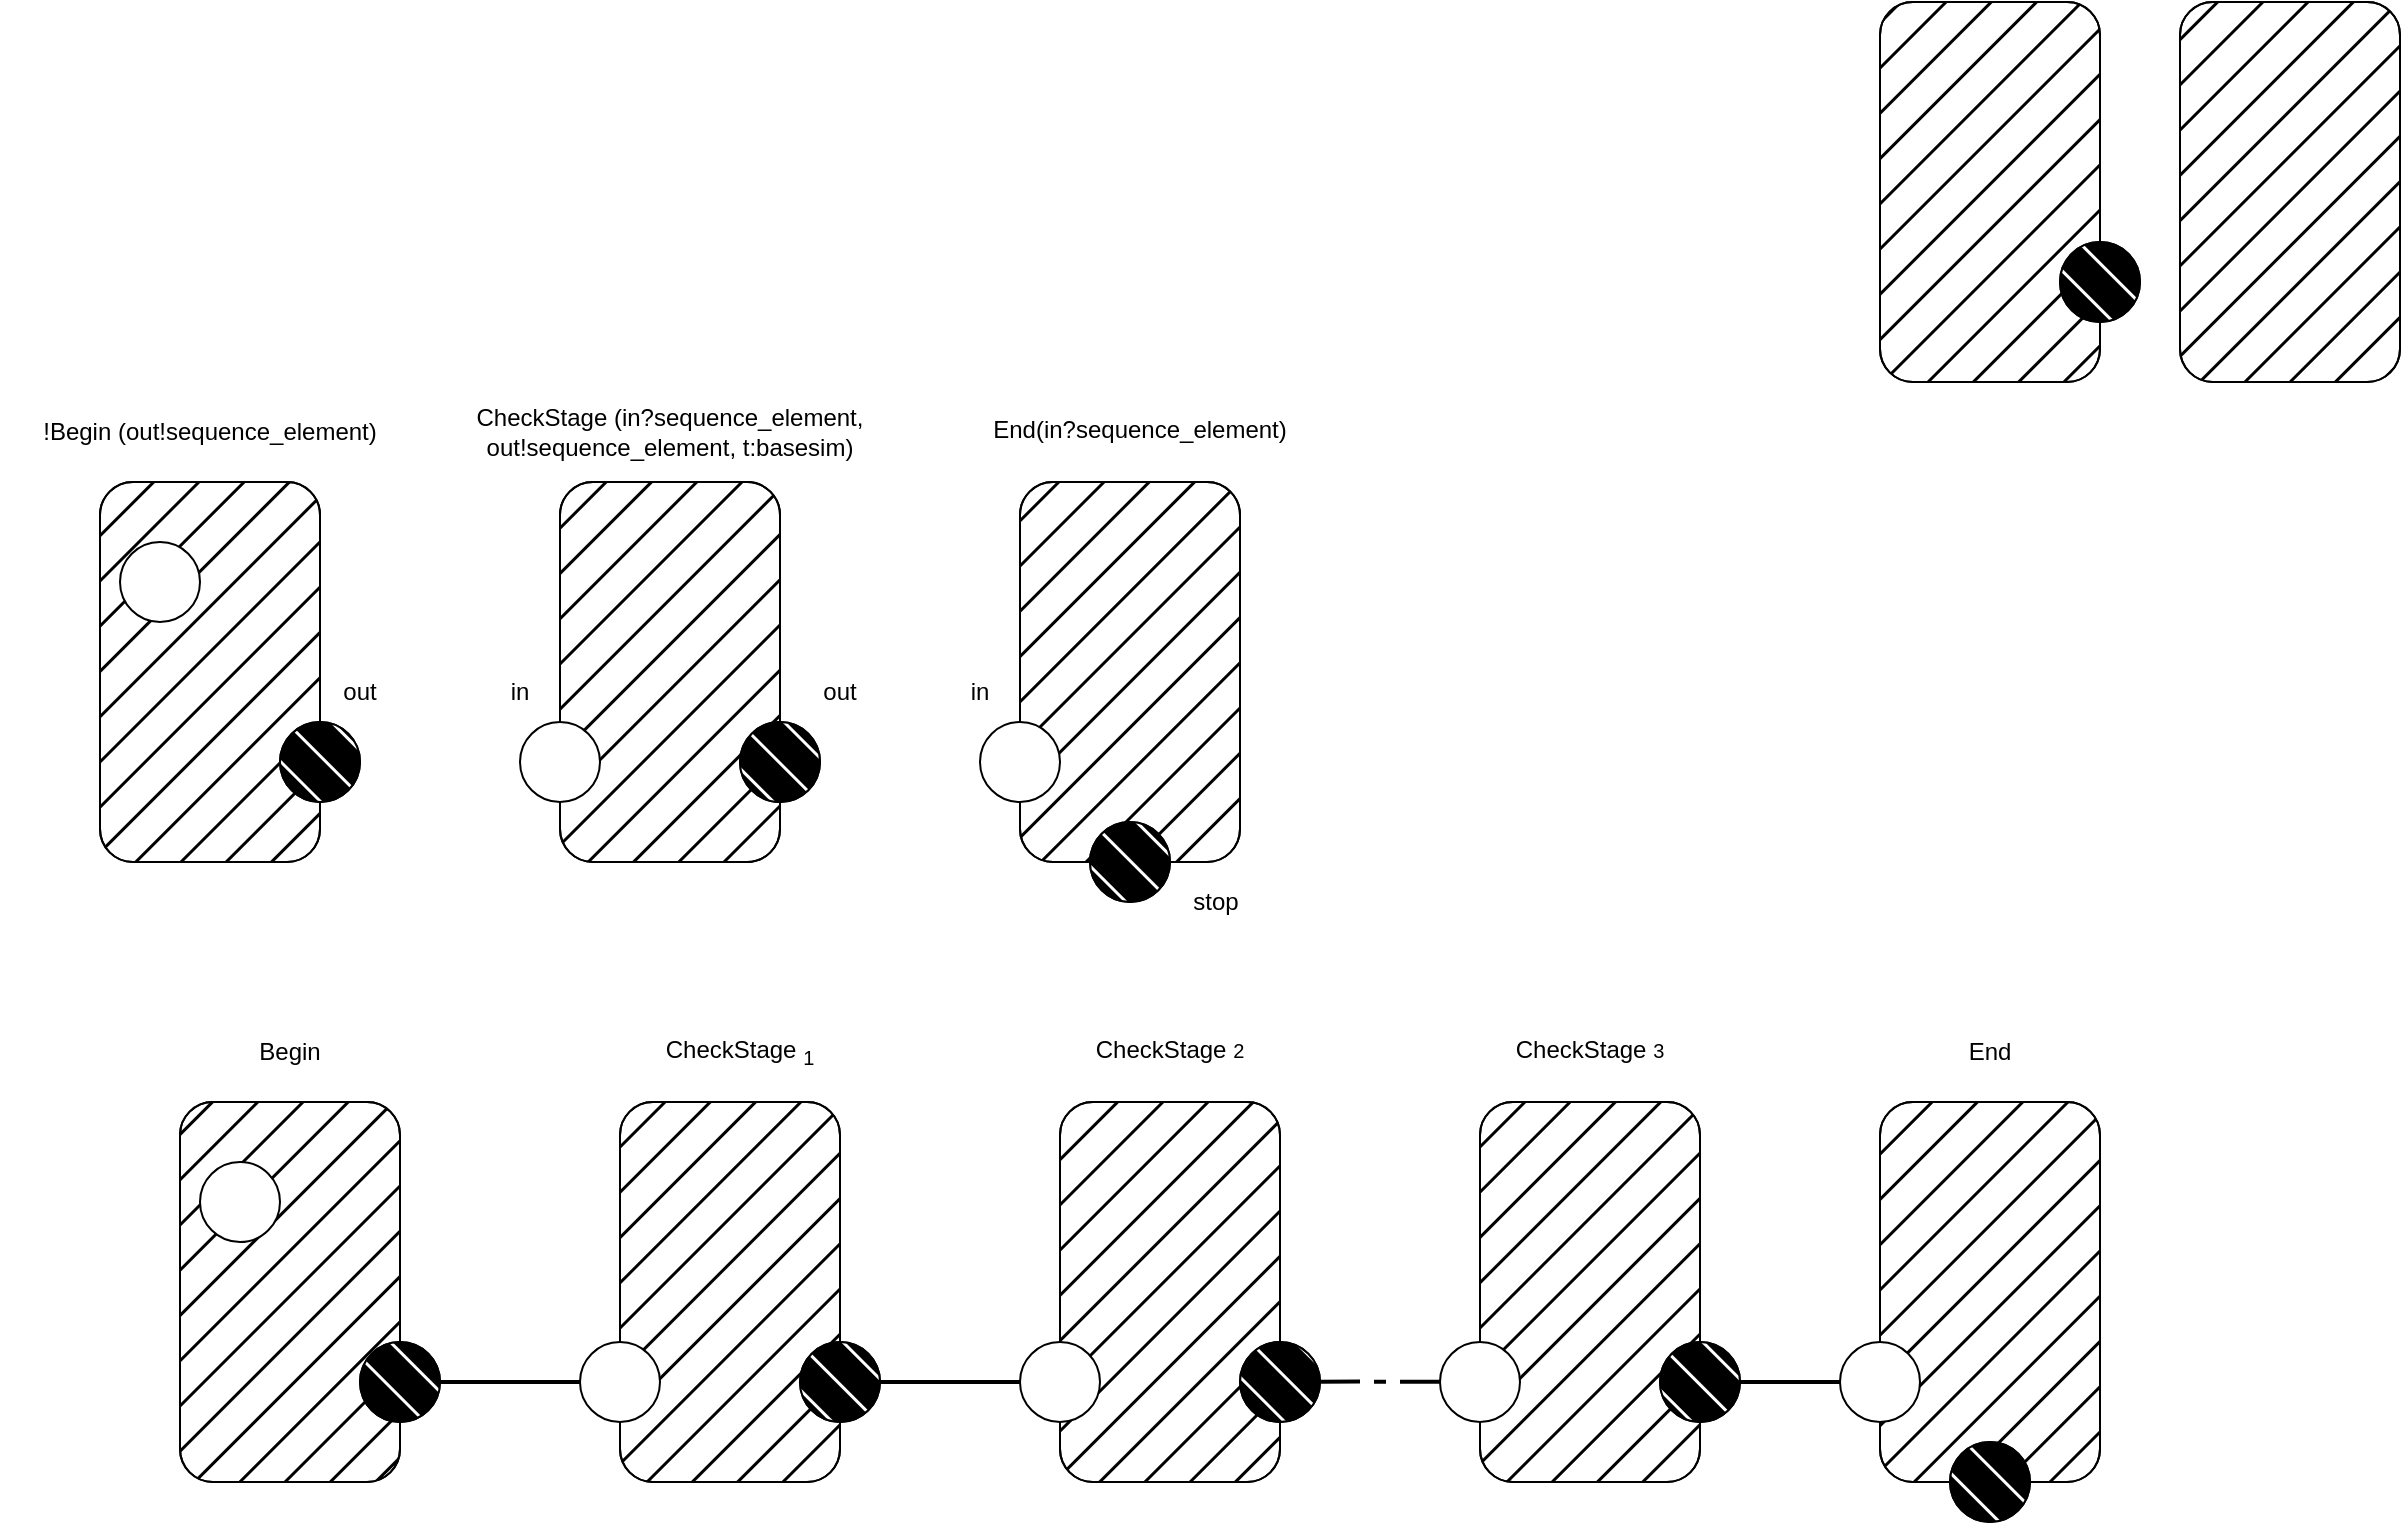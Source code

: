 <mxfile version="23.1.7" type="device">
  <diagram name="Страница — 1" id="KL_sczqNKTBtZ7C0Chw6">
    <mxGraphModel dx="1434" dy="784" grid="1" gridSize="10" guides="1" tooltips="1" connect="1" arrows="1" fold="1" page="1" pageScale="1" pageWidth="827" pageHeight="1169" math="0" shadow="0">
      <root>
        <mxCell id="0" />
        <mxCell id="1" parent="0" />
        <mxCell id="7-1S0OzysIVDJsEuhTjP-3" value="" style="group" vertex="1" connectable="0" parent="1">
          <mxGeometry x="60" y="300" width="160" height="190" as="geometry" />
        </mxCell>
        <mxCell id="7-1S0OzysIVDJsEuhTjP-1" value="" style="rounded=1;whiteSpace=wrap;html=1;fillStyle=auto;" vertex="1" parent="7-1S0OzysIVDJsEuhTjP-3">
          <mxGeometry width="110" height="190" as="geometry" />
        </mxCell>
        <mxCell id="7-1S0OzysIVDJsEuhTjP-2" value="" style="rounded=1;whiteSpace=wrap;html=1;fillStyle=hatch;fillColor=#000000;" vertex="1" parent="7-1S0OzysIVDJsEuhTjP-3">
          <mxGeometry width="110" height="190" as="geometry" />
        </mxCell>
        <mxCell id="7-1S0OzysIVDJsEuhTjP-19" value="" style="ellipse;whiteSpace=wrap;html=1;aspect=fixed;" vertex="1" parent="7-1S0OzysIVDJsEuhTjP-3">
          <mxGeometry x="10" y="30" width="40" height="40" as="geometry" />
        </mxCell>
        <mxCell id="7-1S0OzysIVDJsEuhTjP-26" value="" style="group" vertex="1" connectable="0" parent="7-1S0OzysIVDJsEuhTjP-3">
          <mxGeometry x="90" y="120" width="40" height="40" as="geometry" />
        </mxCell>
        <mxCell id="7-1S0OzysIVDJsEuhTjP-24" value="" style="ellipse;whiteSpace=wrap;html=1;aspect=fixed;fillColor=#000000;" vertex="1" parent="7-1S0OzysIVDJsEuhTjP-26">
          <mxGeometry width="40" height="40" as="geometry" />
        </mxCell>
        <mxCell id="7-1S0OzysIVDJsEuhTjP-25" value="" style="ellipse;whiteSpace=wrap;html=1;aspect=fixed;fillColor=#FFFFFF;fillStyle=hatch;rotation=-90;" vertex="1" parent="7-1S0OzysIVDJsEuhTjP-26">
          <mxGeometry width="40" height="40" as="geometry" />
        </mxCell>
        <mxCell id="7-1S0OzysIVDJsEuhTjP-42" value="out" style="text;html=1;align=center;verticalAlign=middle;whiteSpace=wrap;rounded=0;" vertex="1" parent="7-1S0OzysIVDJsEuhTjP-3">
          <mxGeometry x="100" y="90" width="60" height="30" as="geometry" />
        </mxCell>
        <mxCell id="7-1S0OzysIVDJsEuhTjP-4" value="" style="group" vertex="1" connectable="0" parent="1">
          <mxGeometry x="290" y="300" width="110" height="190" as="geometry" />
        </mxCell>
        <mxCell id="7-1S0OzysIVDJsEuhTjP-5" value="" style="rounded=1;whiteSpace=wrap;html=1;fillStyle=auto;" vertex="1" parent="7-1S0OzysIVDJsEuhTjP-4">
          <mxGeometry width="110" height="190" as="geometry" />
        </mxCell>
        <mxCell id="7-1S0OzysIVDJsEuhTjP-6" value="" style="rounded=1;whiteSpace=wrap;html=1;fillStyle=hatch;fillColor=#000000;" vertex="1" parent="7-1S0OzysIVDJsEuhTjP-4">
          <mxGeometry width="110" height="190" as="geometry" />
        </mxCell>
        <mxCell id="7-1S0OzysIVDJsEuhTjP-7" value="" style="group" vertex="1" connectable="0" parent="1">
          <mxGeometry x="520" y="300" width="130" height="220" as="geometry" />
        </mxCell>
        <mxCell id="7-1S0OzysIVDJsEuhTjP-8" value="" style="rounded=1;whiteSpace=wrap;html=1;fillStyle=auto;" vertex="1" parent="7-1S0OzysIVDJsEuhTjP-7">
          <mxGeometry width="110" height="190" as="geometry" />
        </mxCell>
        <mxCell id="7-1S0OzysIVDJsEuhTjP-9" value="" style="rounded=1;whiteSpace=wrap;html=1;fillStyle=hatch;fillColor=#000000;" vertex="1" parent="7-1S0OzysIVDJsEuhTjP-7">
          <mxGeometry width="110" height="190" as="geometry" />
        </mxCell>
        <mxCell id="7-1S0OzysIVDJsEuhTjP-38" value="" style="ellipse;whiteSpace=wrap;html=1;aspect=fixed;" vertex="1" parent="7-1S0OzysIVDJsEuhTjP-7">
          <mxGeometry x="-20" y="120" width="40" height="40" as="geometry" />
        </mxCell>
        <mxCell id="7-1S0OzysIVDJsEuhTjP-30" value="" style="group" vertex="1" connectable="0" parent="7-1S0OzysIVDJsEuhTjP-7">
          <mxGeometry x="35" y="170" width="40" height="40" as="geometry" />
        </mxCell>
        <mxCell id="7-1S0OzysIVDJsEuhTjP-31" value="" style="ellipse;whiteSpace=wrap;html=1;aspect=fixed;fillColor=#000000;" vertex="1" parent="7-1S0OzysIVDJsEuhTjP-30">
          <mxGeometry width="40" height="40" as="geometry" />
        </mxCell>
        <mxCell id="7-1S0OzysIVDJsEuhTjP-32" value="" style="ellipse;whiteSpace=wrap;html=1;aspect=fixed;fillColor=#FFFFFF;fillStyle=hatch;rotation=-90;" vertex="1" parent="7-1S0OzysIVDJsEuhTjP-30">
          <mxGeometry width="40" height="40" as="geometry" />
        </mxCell>
        <mxCell id="7-1S0OzysIVDJsEuhTjP-107" value="stop" style="text;html=1;align=center;verticalAlign=middle;whiteSpace=wrap;rounded=0;" vertex="1" parent="7-1S0OzysIVDJsEuhTjP-7">
          <mxGeometry x="68" y="195" width="60" height="30" as="geometry" />
        </mxCell>
        <mxCell id="7-1S0OzysIVDJsEuhTjP-10" value="" style="group" vertex="1" connectable="0" parent="1">
          <mxGeometry x="950" y="60" width="130" height="190" as="geometry" />
        </mxCell>
        <mxCell id="7-1S0OzysIVDJsEuhTjP-11" value="" style="rounded=1;whiteSpace=wrap;html=1;fillStyle=auto;" vertex="1" parent="7-1S0OzysIVDJsEuhTjP-10">
          <mxGeometry width="110" height="190" as="geometry" />
        </mxCell>
        <mxCell id="7-1S0OzysIVDJsEuhTjP-12" value="" style="rounded=1;whiteSpace=wrap;html=1;fillStyle=hatch;fillColor=#000000;" vertex="1" parent="7-1S0OzysIVDJsEuhTjP-10">
          <mxGeometry width="110" height="190" as="geometry" />
        </mxCell>
        <mxCell id="7-1S0OzysIVDJsEuhTjP-33" value="" style="group" vertex="1" connectable="0" parent="7-1S0OzysIVDJsEuhTjP-10">
          <mxGeometry x="90" y="120" width="40" height="40" as="geometry" />
        </mxCell>
        <mxCell id="7-1S0OzysIVDJsEuhTjP-34" value="" style="ellipse;whiteSpace=wrap;html=1;aspect=fixed;fillColor=#000000;" vertex="1" parent="7-1S0OzysIVDJsEuhTjP-33">
          <mxGeometry width="40" height="40" as="geometry" />
        </mxCell>
        <mxCell id="7-1S0OzysIVDJsEuhTjP-35" value="" style="ellipse;whiteSpace=wrap;html=1;aspect=fixed;fillColor=#FFFFFF;fillStyle=hatch;rotation=-90;" vertex="1" parent="7-1S0OzysIVDJsEuhTjP-33">
          <mxGeometry width="40" height="40" as="geometry" />
        </mxCell>
        <mxCell id="7-1S0OzysIVDJsEuhTjP-13" value="" style="group" vertex="1" connectable="0" parent="1">
          <mxGeometry x="1100" y="60" width="110" height="190" as="geometry" />
        </mxCell>
        <mxCell id="7-1S0OzysIVDJsEuhTjP-14" value="" style="rounded=1;whiteSpace=wrap;html=1;fillStyle=auto;" vertex="1" parent="7-1S0OzysIVDJsEuhTjP-13">
          <mxGeometry width="110" height="190" as="geometry" />
        </mxCell>
        <mxCell id="7-1S0OzysIVDJsEuhTjP-15" value="" style="rounded=1;whiteSpace=wrap;html=1;fillStyle=hatch;fillColor=#000000;" vertex="1" parent="7-1S0OzysIVDJsEuhTjP-13">
          <mxGeometry width="110" height="190" as="geometry" />
        </mxCell>
        <mxCell id="7-1S0OzysIVDJsEuhTjP-27" value="" style="group" vertex="1" connectable="0" parent="1">
          <mxGeometry x="380" y="420" width="40" height="40" as="geometry" />
        </mxCell>
        <mxCell id="7-1S0OzysIVDJsEuhTjP-28" value="" style="ellipse;whiteSpace=wrap;html=1;aspect=fixed;fillColor=#000000;" vertex="1" parent="7-1S0OzysIVDJsEuhTjP-27">
          <mxGeometry width="40" height="40" as="geometry" />
        </mxCell>
        <mxCell id="7-1S0OzysIVDJsEuhTjP-29" value="" style="ellipse;whiteSpace=wrap;html=1;aspect=fixed;fillColor=#FFFFFF;fillStyle=hatch;rotation=-90;" vertex="1" parent="7-1S0OzysIVDJsEuhTjP-27">
          <mxGeometry width="40" height="40" as="geometry" />
        </mxCell>
        <mxCell id="7-1S0OzysIVDJsEuhTjP-37" value="" style="ellipse;whiteSpace=wrap;html=1;aspect=fixed;" vertex="1" parent="1">
          <mxGeometry x="270" y="420" width="40" height="40" as="geometry" />
        </mxCell>
        <mxCell id="7-1S0OzysIVDJsEuhTjP-39" value="CheckStage (in?sequence_element, out!sequence_element, t:basesim)" style="text;html=1;align=center;verticalAlign=middle;whiteSpace=wrap;rounded=0;" vertex="1" parent="1">
          <mxGeometry x="240" y="260" width="210" height="30" as="geometry" />
        </mxCell>
        <mxCell id="7-1S0OzysIVDJsEuhTjP-40" value="!Begin (out!sequence_element)" style="text;html=1;align=center;verticalAlign=middle;whiteSpace=wrap;rounded=0;" vertex="1" parent="1">
          <mxGeometry x="10" y="260" width="210" height="30" as="geometry" />
        </mxCell>
        <mxCell id="7-1S0OzysIVDJsEuhTjP-41" value="End(in?sequence_element)" style="text;whiteSpace=wrap;align=center;" vertex="1" parent="1">
          <mxGeometry x="490" y="260" width="180" height="40" as="geometry" />
        </mxCell>
        <mxCell id="7-1S0OzysIVDJsEuhTjP-43" value="in" style="text;html=1;align=center;verticalAlign=middle;whiteSpace=wrap;rounded=0;" vertex="1" parent="1">
          <mxGeometry x="240" y="390" width="60" height="30" as="geometry" />
        </mxCell>
        <mxCell id="7-1S0OzysIVDJsEuhTjP-44" value="out" style="text;html=1;align=center;verticalAlign=middle;whiteSpace=wrap;rounded=0;" vertex="1" parent="1">
          <mxGeometry x="400" y="390" width="60" height="30" as="geometry" />
        </mxCell>
        <mxCell id="7-1S0OzysIVDJsEuhTjP-45" value="in" style="text;html=1;align=center;verticalAlign=middle;whiteSpace=wrap;rounded=0;" vertex="1" parent="1">
          <mxGeometry x="470" y="390" width="60" height="30" as="geometry" />
        </mxCell>
        <mxCell id="7-1S0OzysIVDJsEuhTjP-46" value="" style="group" vertex="1" connectable="0" parent="1">
          <mxGeometry x="100" y="610" width="160" height="190" as="geometry" />
        </mxCell>
        <mxCell id="7-1S0OzysIVDJsEuhTjP-47" value="" style="rounded=1;whiteSpace=wrap;html=1;fillStyle=auto;" vertex="1" parent="7-1S0OzysIVDJsEuhTjP-46">
          <mxGeometry width="110" height="190" as="geometry" />
        </mxCell>
        <mxCell id="7-1S0OzysIVDJsEuhTjP-48" value="" style="rounded=1;whiteSpace=wrap;html=1;fillStyle=hatch;fillColor=#000000;" vertex="1" parent="7-1S0OzysIVDJsEuhTjP-46">
          <mxGeometry width="110" height="190" as="geometry" />
        </mxCell>
        <mxCell id="7-1S0OzysIVDJsEuhTjP-49" value="" style="ellipse;whiteSpace=wrap;html=1;aspect=fixed;" vertex="1" parent="7-1S0OzysIVDJsEuhTjP-46">
          <mxGeometry x="10" y="30" width="40" height="40" as="geometry" />
        </mxCell>
        <mxCell id="7-1S0OzysIVDJsEuhTjP-50" value="" style="group" vertex="1" connectable="0" parent="7-1S0OzysIVDJsEuhTjP-46">
          <mxGeometry x="90" y="120" width="40" height="40" as="geometry" />
        </mxCell>
        <mxCell id="7-1S0OzysIVDJsEuhTjP-51" value="" style="ellipse;whiteSpace=wrap;html=1;aspect=fixed;fillColor=#000000;" vertex="1" parent="7-1S0OzysIVDJsEuhTjP-50">
          <mxGeometry width="40" height="40" as="geometry" />
        </mxCell>
        <mxCell id="7-1S0OzysIVDJsEuhTjP-52" value="" style="ellipse;whiteSpace=wrap;html=1;aspect=fixed;fillColor=#FFFFFF;fillStyle=hatch;rotation=-90;" vertex="1" parent="7-1S0OzysIVDJsEuhTjP-50">
          <mxGeometry width="40" height="40" as="geometry" />
        </mxCell>
        <mxCell id="7-1S0OzysIVDJsEuhTjP-54" value="" style="group" vertex="1" connectable="0" parent="1">
          <mxGeometry x="320" y="610" width="110" height="190" as="geometry" />
        </mxCell>
        <mxCell id="7-1S0OzysIVDJsEuhTjP-55" value="" style="rounded=1;whiteSpace=wrap;html=1;fillStyle=auto;" vertex="1" parent="7-1S0OzysIVDJsEuhTjP-54">
          <mxGeometry width="110" height="190" as="geometry" />
        </mxCell>
        <mxCell id="7-1S0OzysIVDJsEuhTjP-56" value="" style="rounded=1;whiteSpace=wrap;html=1;fillStyle=hatch;fillColor=#000000;" vertex="1" parent="7-1S0OzysIVDJsEuhTjP-54">
          <mxGeometry width="110" height="190" as="geometry" />
        </mxCell>
        <mxCell id="7-1S0OzysIVDJsEuhTjP-57" value="" style="group" vertex="1" connectable="0" parent="1">
          <mxGeometry x="950" y="610" width="130" height="210" as="geometry" />
        </mxCell>
        <mxCell id="7-1S0OzysIVDJsEuhTjP-58" value="" style="rounded=1;whiteSpace=wrap;html=1;fillStyle=auto;" vertex="1" parent="7-1S0OzysIVDJsEuhTjP-57">
          <mxGeometry width="110" height="190" as="geometry" />
        </mxCell>
        <mxCell id="7-1S0OzysIVDJsEuhTjP-59" value="" style="rounded=1;whiteSpace=wrap;html=1;fillStyle=hatch;fillColor=#000000;" vertex="1" parent="7-1S0OzysIVDJsEuhTjP-57">
          <mxGeometry width="110" height="190" as="geometry" />
        </mxCell>
        <mxCell id="7-1S0OzysIVDJsEuhTjP-60" value="" style="ellipse;whiteSpace=wrap;html=1;aspect=fixed;" vertex="1" parent="7-1S0OzysIVDJsEuhTjP-57">
          <mxGeometry x="-20" y="120" width="40" height="40" as="geometry" />
        </mxCell>
        <mxCell id="7-1S0OzysIVDJsEuhTjP-104" value="" style="group" vertex="1" connectable="0" parent="7-1S0OzysIVDJsEuhTjP-57">
          <mxGeometry x="35" y="170" width="40" height="40" as="geometry" />
        </mxCell>
        <mxCell id="7-1S0OzysIVDJsEuhTjP-105" value="" style="ellipse;whiteSpace=wrap;html=1;aspect=fixed;fillColor=#000000;" vertex="1" parent="7-1S0OzysIVDJsEuhTjP-104">
          <mxGeometry width="40" height="40" as="geometry" />
        </mxCell>
        <mxCell id="7-1S0OzysIVDJsEuhTjP-106" value="" style="ellipse;whiteSpace=wrap;html=1;aspect=fixed;fillColor=#FFFFFF;fillStyle=hatch;rotation=-90;" vertex="1" parent="7-1S0OzysIVDJsEuhTjP-104">
          <mxGeometry width="40" height="40" as="geometry" />
        </mxCell>
        <mxCell id="7-1S0OzysIVDJsEuhTjP-61" value="" style="group" vertex="1" connectable="0" parent="1">
          <mxGeometry x="410" y="730" width="40" height="40" as="geometry" />
        </mxCell>
        <mxCell id="7-1S0OzysIVDJsEuhTjP-62" value="" style="ellipse;whiteSpace=wrap;html=1;aspect=fixed;fillColor=#000000;" vertex="1" parent="7-1S0OzysIVDJsEuhTjP-61">
          <mxGeometry width="40" height="40" as="geometry" />
        </mxCell>
        <mxCell id="7-1S0OzysIVDJsEuhTjP-63" value="" style="ellipse;whiteSpace=wrap;html=1;aspect=fixed;fillColor=#FFFFFF;fillStyle=hatch;rotation=-90;" vertex="1" parent="7-1S0OzysIVDJsEuhTjP-61">
          <mxGeometry width="40" height="40" as="geometry" />
        </mxCell>
        <mxCell id="7-1S0OzysIVDJsEuhTjP-64" value="" style="ellipse;whiteSpace=wrap;html=1;aspect=fixed;" vertex="1" parent="1">
          <mxGeometry x="300" y="730" width="40" height="40" as="geometry" />
        </mxCell>
        <mxCell id="7-1S0OzysIVDJsEuhTjP-71" value="" style="group" vertex="1" connectable="0" parent="1">
          <mxGeometry x="540" y="610" width="110" height="190" as="geometry" />
        </mxCell>
        <mxCell id="7-1S0OzysIVDJsEuhTjP-72" value="" style="rounded=1;whiteSpace=wrap;html=1;fillStyle=auto;" vertex="1" parent="7-1S0OzysIVDJsEuhTjP-71">
          <mxGeometry width="110" height="190" as="geometry" />
        </mxCell>
        <mxCell id="7-1S0OzysIVDJsEuhTjP-73" value="" style="rounded=1;whiteSpace=wrap;html=1;fillStyle=hatch;fillColor=#000000;" vertex="1" parent="7-1S0OzysIVDJsEuhTjP-71">
          <mxGeometry width="110" height="190" as="geometry" />
        </mxCell>
        <mxCell id="7-1S0OzysIVDJsEuhTjP-74" value="" style="group" vertex="1" connectable="0" parent="1">
          <mxGeometry x="630" y="730" width="40" height="40" as="geometry" />
        </mxCell>
        <mxCell id="7-1S0OzysIVDJsEuhTjP-75" value="" style="ellipse;whiteSpace=wrap;html=1;aspect=fixed;fillColor=#000000;" vertex="1" parent="7-1S0OzysIVDJsEuhTjP-74">
          <mxGeometry width="40" height="40" as="geometry" />
        </mxCell>
        <mxCell id="7-1S0OzysIVDJsEuhTjP-76" value="" style="ellipse;whiteSpace=wrap;html=1;aspect=fixed;fillColor=#FFFFFF;fillStyle=hatch;rotation=-90;" vertex="1" parent="7-1S0OzysIVDJsEuhTjP-74">
          <mxGeometry width="40" height="40" as="geometry" />
        </mxCell>
        <mxCell id="7-1S0OzysIVDJsEuhTjP-77" value="" style="ellipse;whiteSpace=wrap;html=1;aspect=fixed;" vertex="1" parent="1">
          <mxGeometry x="520" y="730" width="40" height="40" as="geometry" />
        </mxCell>
        <mxCell id="7-1S0OzysIVDJsEuhTjP-85" value="" style="group" vertex="1" connectable="0" parent="1">
          <mxGeometry x="750" y="610" width="110" height="190" as="geometry" />
        </mxCell>
        <mxCell id="7-1S0OzysIVDJsEuhTjP-86" value="" style="rounded=1;whiteSpace=wrap;html=1;fillStyle=auto;" vertex="1" parent="7-1S0OzysIVDJsEuhTjP-85">
          <mxGeometry width="110" height="190" as="geometry" />
        </mxCell>
        <mxCell id="7-1S0OzysIVDJsEuhTjP-87" value="" style="rounded=1;whiteSpace=wrap;html=1;fillStyle=hatch;fillColor=#000000;" vertex="1" parent="7-1S0OzysIVDJsEuhTjP-85">
          <mxGeometry width="110" height="190" as="geometry" />
        </mxCell>
        <mxCell id="7-1S0OzysIVDJsEuhTjP-88" value="" style="group" vertex="1" connectable="0" parent="1">
          <mxGeometry x="840" y="730" width="40" height="40" as="geometry" />
        </mxCell>
        <mxCell id="7-1S0OzysIVDJsEuhTjP-89" value="" style="ellipse;whiteSpace=wrap;html=1;aspect=fixed;fillColor=#000000;" vertex="1" parent="7-1S0OzysIVDJsEuhTjP-88">
          <mxGeometry width="40" height="40" as="geometry" />
        </mxCell>
        <mxCell id="7-1S0OzysIVDJsEuhTjP-90" value="" style="ellipse;whiteSpace=wrap;html=1;aspect=fixed;fillColor=#FFFFFF;fillStyle=hatch;rotation=-90;" vertex="1" parent="7-1S0OzysIVDJsEuhTjP-88">
          <mxGeometry width="40" height="40" as="geometry" />
        </mxCell>
        <mxCell id="7-1S0OzysIVDJsEuhTjP-91" value="" style="ellipse;whiteSpace=wrap;html=1;aspect=fixed;" vertex="1" parent="1">
          <mxGeometry x="730" y="730" width="40" height="40" as="geometry" />
        </mxCell>
        <mxCell id="7-1S0OzysIVDJsEuhTjP-92" style="edgeStyle=orthogonalEdgeStyle;rounded=0;orthogonalLoop=1;jettySize=auto;html=1;exitX=0.5;exitY=1;exitDx=0;exitDy=0;entryX=0;entryY=0.5;entryDx=0;entryDy=0;endArrow=none;endFill=0;strokeWidth=2;" edge="1" parent="1" source="7-1S0OzysIVDJsEuhTjP-52" target="7-1S0OzysIVDJsEuhTjP-64">
          <mxGeometry relative="1" as="geometry" />
        </mxCell>
        <mxCell id="7-1S0OzysIVDJsEuhTjP-93" style="edgeStyle=orthogonalEdgeStyle;rounded=0;orthogonalLoop=1;jettySize=auto;html=1;exitX=0.5;exitY=1;exitDx=0;exitDy=0;entryX=0;entryY=0.5;entryDx=0;entryDy=0;strokeColor=default;strokeWidth=2;align=center;verticalAlign=middle;fontFamily=Helvetica;fontSize=11;fontColor=default;labelBackgroundColor=default;endArrow=none;endFill=0;" edge="1" parent="1" source="7-1S0OzysIVDJsEuhTjP-63" target="7-1S0OzysIVDJsEuhTjP-77">
          <mxGeometry relative="1" as="geometry" />
        </mxCell>
        <mxCell id="7-1S0OzysIVDJsEuhTjP-95" style="edgeStyle=orthogonalEdgeStyle;rounded=0;orthogonalLoop=1;jettySize=auto;html=1;exitX=0.5;exitY=1;exitDx=0;exitDy=0;entryX=0;entryY=0.5;entryDx=0;entryDy=0;strokeColor=default;strokeWidth=2;align=center;verticalAlign=middle;fontFamily=Helvetica;fontSize=11;fontColor=default;labelBackgroundColor=default;endArrow=none;endFill=0;" edge="1" parent="1" source="7-1S0OzysIVDJsEuhTjP-90" target="7-1S0OzysIVDJsEuhTjP-60">
          <mxGeometry relative="1" as="geometry" />
        </mxCell>
        <mxCell id="7-1S0OzysIVDJsEuhTjP-96" style="edgeStyle=orthogonalEdgeStyle;rounded=0;orthogonalLoop=1;jettySize=auto;html=1;exitX=0.5;exitY=1;exitDx=0;exitDy=0;strokeColor=default;strokeWidth=2;align=center;verticalAlign=middle;fontFamily=Helvetica;fontSize=11;fontColor=default;labelBackgroundColor=default;endArrow=none;endFill=0;" edge="1" parent="1">
          <mxGeometry relative="1" as="geometry">
            <mxPoint x="670" y="749.83" as="sourcePoint" />
            <mxPoint x="690" y="750" as="targetPoint" />
          </mxGeometry>
        </mxCell>
        <mxCell id="7-1S0OzysIVDJsEuhTjP-97" style="edgeStyle=orthogonalEdgeStyle;rounded=0;orthogonalLoop=1;jettySize=auto;html=1;exitX=0.5;exitY=1;exitDx=0;exitDy=0;strokeColor=default;strokeWidth=2;align=center;verticalAlign=middle;fontFamily=Helvetica;fontSize=11;fontColor=default;labelBackgroundColor=default;endArrow=none;endFill=0;" edge="1" parent="1">
          <mxGeometry relative="1" as="geometry">
            <mxPoint x="710" y="749.86" as="sourcePoint" />
            <mxPoint x="730" y="750.03" as="targetPoint" />
          </mxGeometry>
        </mxCell>
        <mxCell id="7-1S0OzysIVDJsEuhTjP-98" style="edgeStyle=orthogonalEdgeStyle;rounded=0;orthogonalLoop=1;jettySize=auto;html=1;exitX=0.5;exitY=1;exitDx=0;exitDy=0;strokeColor=default;strokeWidth=2;align=center;verticalAlign=middle;fontFamily=Helvetica;fontSize=11;fontColor=default;labelBackgroundColor=default;endArrow=none;endFill=0;" edge="1" parent="1">
          <mxGeometry relative="1" as="geometry">
            <mxPoint x="697" y="749.86" as="sourcePoint" />
            <mxPoint x="703" y="750.03" as="targetPoint" />
          </mxGeometry>
        </mxCell>
        <mxCell id="7-1S0OzysIVDJsEuhTjP-99" value="Begin" style="text;html=1;align=center;verticalAlign=middle;whiteSpace=wrap;rounded=0;" vertex="1" parent="1">
          <mxGeometry x="130" y="570" width="50" height="30" as="geometry" />
        </mxCell>
        <mxCell id="7-1S0OzysIVDJsEuhTjP-100" value="End" style="text;html=1;align=center;verticalAlign=middle;whiteSpace=wrap;rounded=0;" vertex="1" parent="1">
          <mxGeometry x="980" y="570" width="50" height="30" as="geometry" />
        </mxCell>
        <mxCell id="7-1S0OzysIVDJsEuhTjP-101" value="CheckStage &lt;sub&gt;1&lt;/sub&gt;" style="text;whiteSpace=wrap;align=center;html=1;" vertex="1" parent="1">
          <mxGeometry x="330" y="570" width="100" height="30" as="geometry" />
        </mxCell>
        <mxCell id="7-1S0OzysIVDJsEuhTjP-102" value="CheckStage &lt;span style=&quot;font-size: 10px;&quot;&gt;2&lt;/span&gt;" style="text;whiteSpace=wrap;align=center;html=1;" vertex="1" parent="1">
          <mxGeometry x="545" y="570" width="100" height="30" as="geometry" />
        </mxCell>
        <mxCell id="7-1S0OzysIVDJsEuhTjP-103" value="CheckStage &lt;span style=&quot;font-size: 10px;&quot;&gt;3&lt;/span&gt;" style="text;whiteSpace=wrap;align=center;html=1;" vertex="1" parent="1">
          <mxGeometry x="755" y="570" width="100" height="30" as="geometry" />
        </mxCell>
      </root>
    </mxGraphModel>
  </diagram>
</mxfile>
